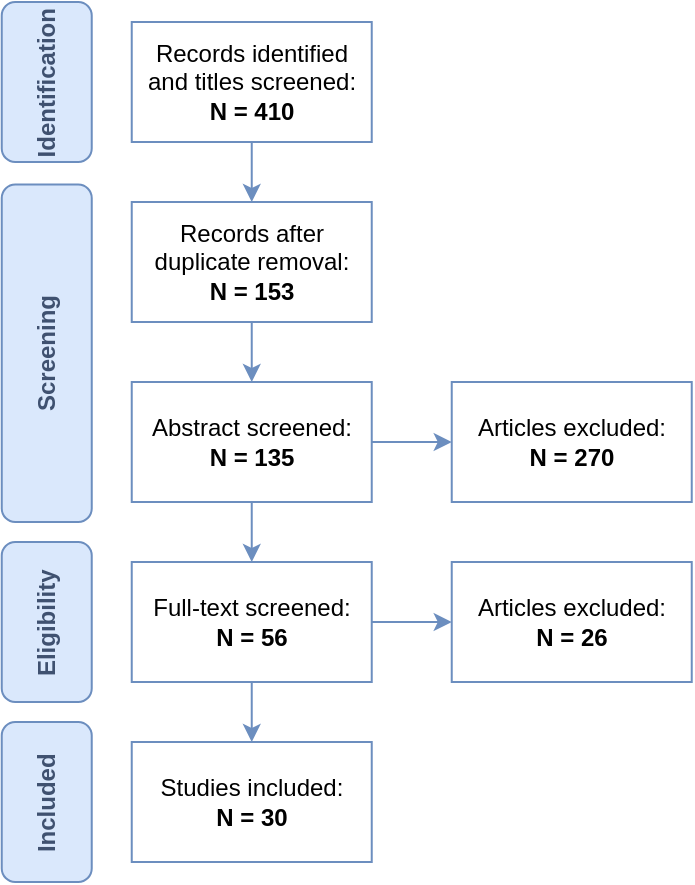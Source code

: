 <mxfile version="26.2.12">
  <diagram name="Page-1" id="tNXC0VitfZMmvyYUYRqM">
    <mxGraphModel dx="1354" dy="768" grid="1" gridSize="10" guides="1" tooltips="1" connect="1" arrows="1" fold="1" page="1" pageScale="1" pageWidth="850" pageHeight="1100" math="0" shadow="0">
      <root>
        <mxCell id="0" />
        <mxCell id="1" parent="0" />
        <mxCell id="f6suJqI1a6MxbD2vkENO-15" style="edgeStyle=orthogonalEdgeStyle;rounded=0;orthogonalLoop=1;jettySize=auto;html=1;exitX=0.5;exitY=1;exitDx=0;exitDy=0;entryX=0.5;entryY=0;entryDx=0;entryDy=0;strokeColor=#6C8EBF;" edge="1" parent="1" source="f6suJqI1a6MxbD2vkENO-3" target="f6suJqI1a6MxbD2vkENO-4">
          <mxGeometry relative="1" as="geometry" />
        </mxCell>
        <mxCell id="f6suJqI1a6MxbD2vkENO-3" value="&lt;div&gt;Records identified and titles screened:​&lt;/div&gt;&lt;div&gt;&lt;b&gt;N = 410​&lt;/b&gt;&lt;/div&gt;" style="rounded=0;whiteSpace=wrap;html=1;strokeColor=#6C8EBF;" vertex="1" parent="1">
          <mxGeometry x="106.87" y="50" width="120" height="60" as="geometry" />
        </mxCell>
        <mxCell id="f6suJqI1a6MxbD2vkENO-16" style="edgeStyle=orthogonalEdgeStyle;rounded=0;orthogonalLoop=1;jettySize=auto;html=1;exitX=0.5;exitY=1;exitDx=0;exitDy=0;entryX=0.5;entryY=0;entryDx=0;entryDy=0;strokeColor=#6C8EBF;" edge="1" parent="1" source="f6suJqI1a6MxbD2vkENO-4" target="f6suJqI1a6MxbD2vkENO-5">
          <mxGeometry relative="1" as="geometry" />
        </mxCell>
        <mxCell id="f6suJqI1a6MxbD2vkENO-4" value="&lt;div&gt;Records after duplicate removal:​&lt;/div&gt;&lt;div&gt;&lt;b&gt;N = 153​&lt;/b&gt;&lt;/div&gt;" style="rounded=0;whiteSpace=wrap;html=1;strokeColor=#6C8EBF;" vertex="1" parent="1">
          <mxGeometry x="106.87" y="140" width="120" height="60" as="geometry" />
        </mxCell>
        <mxCell id="f6suJqI1a6MxbD2vkENO-17" style="edgeStyle=orthogonalEdgeStyle;rounded=0;orthogonalLoop=1;jettySize=auto;html=1;exitX=0.5;exitY=1;exitDx=0;exitDy=0;entryX=0.5;entryY=0;entryDx=0;entryDy=0;strokeColor=#6C8EBF;" edge="1" parent="1" source="f6suJqI1a6MxbD2vkENO-5" target="f6suJqI1a6MxbD2vkENO-6">
          <mxGeometry relative="1" as="geometry" />
        </mxCell>
        <mxCell id="f6suJqI1a6MxbD2vkENO-19" style="edgeStyle=orthogonalEdgeStyle;rounded=0;orthogonalLoop=1;jettySize=auto;html=1;exitX=1;exitY=0.5;exitDx=0;exitDy=0;entryX=0;entryY=0.5;entryDx=0;entryDy=0;strokeColor=#6C8EBF;" edge="1" parent="1" source="f6suJqI1a6MxbD2vkENO-5" target="f6suJqI1a6MxbD2vkENO-8">
          <mxGeometry relative="1" as="geometry" />
        </mxCell>
        <mxCell id="f6suJqI1a6MxbD2vkENO-5" value="&lt;div&gt;Abstract screened:​&lt;/div&gt;&lt;div&gt;&lt;b&gt;N = 135​&lt;/b&gt;&lt;/div&gt;" style="rounded=0;whiteSpace=wrap;html=1;strokeColor=#6C8EBF;" vertex="1" parent="1">
          <mxGeometry x="106.87" y="230" width="120" height="60" as="geometry" />
        </mxCell>
        <mxCell id="f6suJqI1a6MxbD2vkENO-18" style="edgeStyle=orthogonalEdgeStyle;rounded=0;orthogonalLoop=1;jettySize=auto;html=1;exitX=0.5;exitY=1;exitDx=0;exitDy=0;entryX=0.5;entryY=0;entryDx=0;entryDy=0;strokeColor=#6C8EBF;" edge="1" parent="1" source="f6suJqI1a6MxbD2vkENO-6" target="f6suJqI1a6MxbD2vkENO-7">
          <mxGeometry relative="1" as="geometry" />
        </mxCell>
        <mxCell id="f6suJqI1a6MxbD2vkENO-20" style="edgeStyle=orthogonalEdgeStyle;rounded=0;orthogonalLoop=1;jettySize=auto;html=1;exitX=1;exitY=0.5;exitDx=0;exitDy=0;entryX=0;entryY=0.5;entryDx=0;entryDy=0;strokeColor=#6C8EBF;" edge="1" parent="1" source="f6suJqI1a6MxbD2vkENO-6" target="f6suJqI1a6MxbD2vkENO-9">
          <mxGeometry relative="1" as="geometry" />
        </mxCell>
        <mxCell id="f6suJqI1a6MxbD2vkENO-6" value="&lt;div&gt;Full-text screened:​&lt;/div&gt;&lt;div&gt;&lt;b&gt;N = 56​&lt;/b&gt;&lt;/div&gt;" style="rounded=0;whiteSpace=wrap;html=1;strokeColor=#6C8EBF;" vertex="1" parent="1">
          <mxGeometry x="106.87" y="320" width="120" height="60" as="geometry" />
        </mxCell>
        <mxCell id="f6suJqI1a6MxbD2vkENO-7" value="&lt;div&gt;Studies included:​&lt;/div&gt;&lt;div&gt;&lt;b&gt;N = 30​&lt;/b&gt;&lt;/div&gt;" style="rounded=0;whiteSpace=wrap;html=1;strokeColor=#6C8EBF;" vertex="1" parent="1">
          <mxGeometry x="106.87" y="410" width="120" height="60" as="geometry" />
        </mxCell>
        <mxCell id="f6suJqI1a6MxbD2vkENO-8" value="&lt;div&gt;Articles excluded:​&lt;/div&gt;&lt;div&gt;&lt;b&gt;N = 270​&lt;/b&gt;&lt;/div&gt;" style="rounded=0;whiteSpace=wrap;html=1;strokeColor=#6C8EBF;" vertex="1" parent="1">
          <mxGeometry x="266.87" y="230" width="120" height="60" as="geometry" />
        </mxCell>
        <mxCell id="f6suJqI1a6MxbD2vkENO-9" value="&lt;div&gt;Articles excluded:​&lt;/div&gt;&lt;div&gt;&lt;b&gt;N = 26​&lt;/b&gt;&lt;/div&gt;" style="rounded=0;whiteSpace=wrap;html=1;strokeColor=#6C8EBF;" vertex="1" parent="1">
          <mxGeometry x="266.87" y="320" width="120" height="60" as="geometry" />
        </mxCell>
        <mxCell id="f6suJqI1a6MxbD2vkENO-12" value="Eligibility​" style="rounded=1;whiteSpace=wrap;html=1;rotation=-90;fillColor=#dae8fc;strokeColor=#6c8ebf;fontColor=#3F5170;fontStyle=1" vertex="1" parent="1">
          <mxGeometry x="24.37" y="327.5" width="80" height="45" as="geometry" />
        </mxCell>
        <mxCell id="f6suJqI1a6MxbD2vkENO-13" value="Included​" style="rounded=1;whiteSpace=wrap;html=1;rotation=-90;fillColor=#dae8fc;strokeColor=#6c8ebf;fontColor=#3F5170;fontStyle=1" vertex="1" parent="1">
          <mxGeometry x="24.37" y="417.5" width="80" height="45" as="geometry" />
        </mxCell>
        <mxCell id="f6suJqI1a6MxbD2vkENO-21" value="Identification" style="rounded=1;whiteSpace=wrap;html=1;rotation=-90;fillColor=#dae8fc;strokeColor=#6c8ebf;fontColor=#3F5170;fontStyle=1" vertex="1" parent="1">
          <mxGeometry x="24.37" y="57.5" width="80" height="45" as="geometry" />
        </mxCell>
        <mxCell id="f6suJqI1a6MxbD2vkENO-22" value="Screening​" style="rounded=1;whiteSpace=wrap;html=1;rotation=-90;fillColor=#dae8fc;strokeColor=#6c8ebf;fontColor=#3F5170;fontStyle=1" vertex="1" parent="1">
          <mxGeometry x="-20" y="193.13" width="168.75" height="45" as="geometry" />
        </mxCell>
      </root>
    </mxGraphModel>
  </diagram>
</mxfile>
